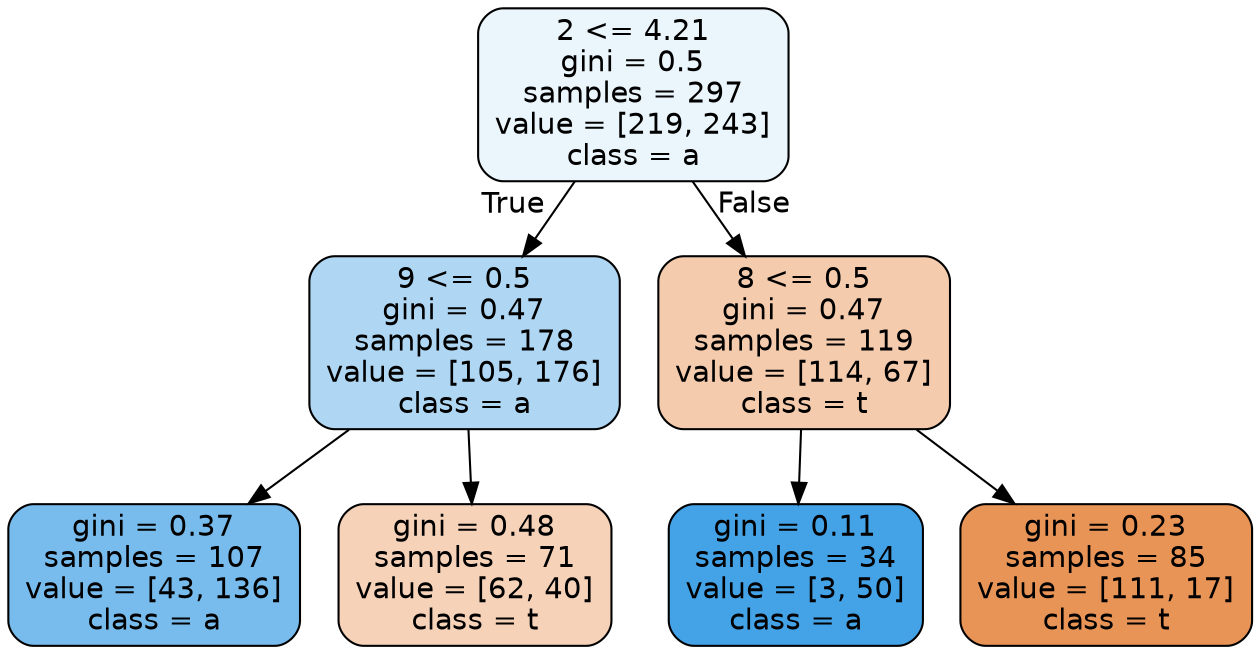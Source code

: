 digraph Tree {
node [shape=box, style="filled, rounded", color="black", fontname=helvetica] ;
edge [fontname=helvetica] ;
0 [label="2 <= 4.21\ngini = 0.5\nsamples = 297\nvalue = [219, 243]\nclass = a", fillcolor="#399de519"] ;
1 [label="9 <= 0.5\ngini = 0.47\nsamples = 178\nvalue = [105, 176]\nclass = a", fillcolor="#399de567"] ;
0 -> 1 [labeldistance=2.5, labelangle=45, headlabel="True"] ;
2 [label="gini = 0.37\nsamples = 107\nvalue = [43, 136]\nclass = a", fillcolor="#399de5ae"] ;
1 -> 2 ;
3 [label="gini = 0.48\nsamples = 71\nvalue = [62, 40]\nclass = t", fillcolor="#e581395a"] ;
1 -> 3 ;
4 [label="8 <= 0.5\ngini = 0.47\nsamples = 119\nvalue = [114, 67]\nclass = t", fillcolor="#e5813969"] ;
0 -> 4 [labeldistance=2.5, labelangle=-45, headlabel="False"] ;
5 [label="gini = 0.11\nsamples = 34\nvalue = [3, 50]\nclass = a", fillcolor="#399de5f0"] ;
4 -> 5 ;
6 [label="gini = 0.23\nsamples = 85\nvalue = [111, 17]\nclass = t", fillcolor="#e58139d8"] ;
4 -> 6 ;
}